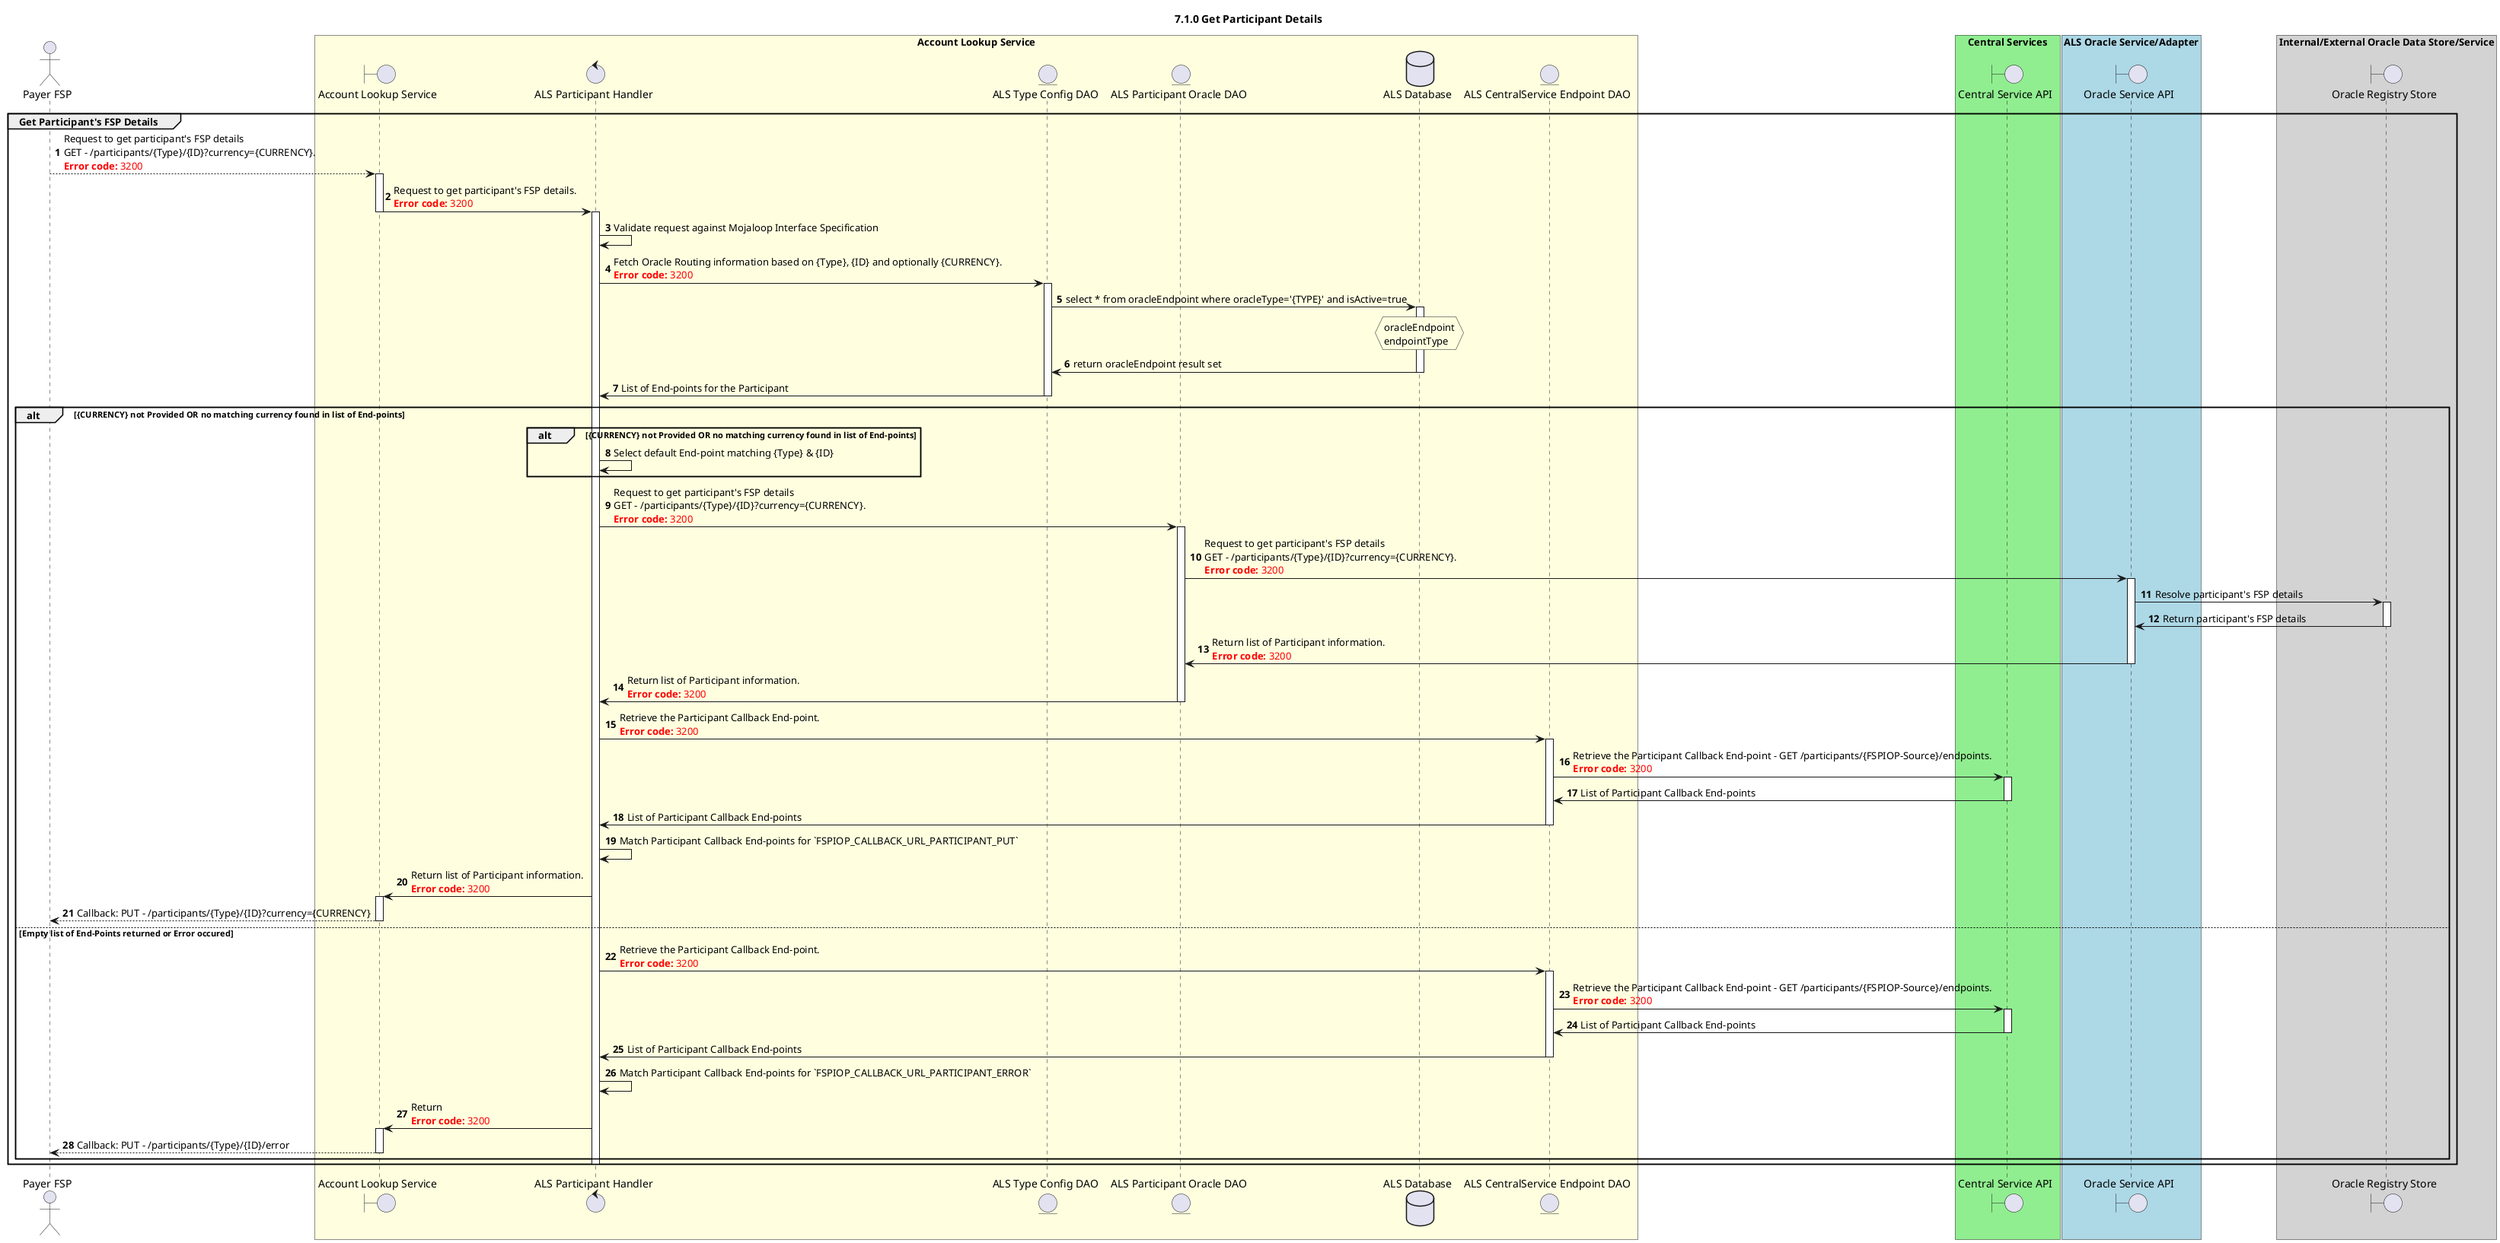 /'*****
 License
 --------------
 Copyright © 2017 Bill & Melinda Gates Foundation
 The Mojaloop files are made available by the Bill & Melinda Gates Foundation under the Apache License, Version 2.0 (the "License") and you may not use these files except in compliance with the License. You may obtain a copy of the License at
 http://www.apache.org/licenses/LICENSE-2.0
 Unless required by applicable law or agreed to in writing, the Mojaloop files are distributed on an "AS IS" BASIS, WITHOUT WARRANTIES OR CONDITIONS OF ANY KIND, either express or implied. See the License for the specific language governing permissions and limitations under the License.
 Contributors
 --------------
 This is the official list of the Mojaloop project contributors for this file.
 Names of the original copyright holders (individuals or organizations)
 should be listed with a '*' in the first column. People who have
 contributed from an organization can be listed under the organization
 that actually holds the copyright for their contributions (see the
 Gates Foundation organization for an example). Those individuals should have
 their names indented and be marked with a '-'. Email address can be added
 optionally within square brackets <email>.
 * Gates Foundation
 - Name Surname <name.surname@gatesfoundation.com>

 * Rajiv Mothilal <rajiv.mothilal@modusbox.com>
 --------------
 ******'/


@startuml
' declate title
title 7.1.0 Get Participant Details

autonumber
' Actor Keys:
' boundary - APIs/Interfaces, etc
' entity - Database Access Objects
' database - Database Persistance Store

' declare actors
actor "Payer FSP" as PAYER_FSP
boundary "Account Lookup Service" as ALS_API
control "ALS Participant Handler" as ALS_PARTICIPANT_HANDLER
entity "ALS Type Config DAO" as ALS_TYPE_ENDPOINT_CONFIG_DAO
entity "ALS CentralService Endpoint DAO" as ALS_CENTRALSERVICE_ENDPOINT_CONFIG_DAO
entity "ALS Participant Oracle DAO" as ALS_PARTICIPANT_ORACLE_DAO
entity "ALS Participant End-Point Oracle DAO" as ALS_PARTICIPANT_ORACLE_DAO
database "ALS Database" as ALS_DB
boundary "Oracle Service API" as ORACLE_API
boundary "Oracle Registry Store" as ORACLE_STORE
boundary "Central Service API" as CENTRALSERVICE_API

box "Account Lookup Service" #LightYellow
participant ALS_API
participant ALS_PARTICIPANT_HANDLER
participant ALS_TYPE_ENDPOINT_CONFIG_DAO
participant ALS_PARTICIPANT_ORACLE_DAO
participant ALS_DB
participant ALS_CENTRALSERVICE_ENDPOINT_CONFIG_DAO
end box

box "Central Services" #LightGreen
participant CENTRALSERVICE_API
end box

box "ALS Oracle Service/Adapter" #LightBlue
participant ORACLE_API
end box

box "Internal/External Oracle Data Store/Service" #LightGrey
participant ORACLE_STORE
end box

' START OF FLOW

group Get Participant's FSP Details
    PAYER_FSP --> ALS_API: Request to get participant's FSP details \nGET - /participants/{Type}/{ID}?currency={CURRENCY}. \n<color #FF0000><b>Error code:</b> 3200</color>
    activate ALS_API
    ALS_API -> ALS_PARTICIPANT_HANDLER: Request to get participant's FSP details. \n<color #FF0000><b>Error code:</b> 3200</color>
    deactivate ALS_API
    activate ALS_PARTICIPANT_HANDLER

    ALS_PARTICIPANT_HANDLER -> ALS_PARTICIPANT_HANDLER: Validate request against Mojaloop Interface Specification

    ALS_PARTICIPANT_HANDLER -> ALS_TYPE_ENDPOINT_CONFIG_DAO: Fetch Oracle Routing information based on {Type}, {ID} and optionally {CURRENCY}. \n<color #FF0000><b>Error code:</b> 3200</color>
    activate ALS_TYPE_ENDPOINT_CONFIG_DAO


    ALS_TYPE_ENDPOINT_CONFIG_DAO -> ALS_DB: select * from oracleEndpoint where oracleType='{TYPE}' and isActive=true
    activate ALS_DB
        hnote over ALS_DB #lightyellow
                oracleEndpoint
                endpointType
        end note
    ALS_DB -> ALS_TYPE_ENDPOINT_CONFIG_DAO: return oracleEndpoint result set
    deactivate ALS_DB

    ALS_TYPE_ENDPOINT_CONFIG_DAO -> ALS_PARTICIPANT_HANDLER: List of End-points for the Participant
    deactivate ALS_TYPE_ENDPOINT_CONFIG_DAO

    alt {CURRENCY} not Provided OR no matching currency found in list of End-points
        alt {CURRENCY} not Provided OR no matching currency found in list of End-points
            ALS_PARTICIPANT_HANDLER -> ALS_PARTICIPANT_HANDLER: Select default End-point matching {Type} & {ID}
        end alt

        ALS_PARTICIPANT_HANDLER -> ALS_PARTICIPANT_ORACLE_DAO: Request to get participant's FSP details \nGET - /participants/{Type}/{ID}?currency={CURRENCY}. \n<color #FF0000><b>Error code:</b> 3200</color>
        activate ALS_PARTICIPANT_ORACLE_DAO
        ALS_PARTICIPANT_ORACLE_DAO -> ORACLE_API: Request to get participant's FSP details \nGET - /participants/{Type}/{ID}?currency={CURRENCY}. \n<color #FF0000><b>Error code:</b> 3200</color>
        activate ORACLE_API

        ORACLE_API -> ORACLE_STORE: Resolve participant's FSP details
        activate ORACLE_STORE
        ORACLE_STORE -> ORACLE_API: Return participant's FSP details
        deactivate ORACLE_STORE

        ORACLE_API -> ALS_PARTICIPANT_ORACLE_DAO: Return list of Participant information. \n<color #FF0000><b>Error code:</b> 3200</color>
        deactivate ORACLE_API

        ALS_PARTICIPANT_ORACLE_DAO -> ALS_PARTICIPANT_HANDLER: Return list of Participant information. \n<color #FF0000><b>Error code:</b> 3200</color>
        deactivate ALS_PARTICIPANT_ORACLE_DAO

        ALS_PARTICIPANT_HANDLER -> ALS_CENTRALSERVICE_ENDPOINT_CONFIG_DAO: Retrieve the Participant Callback End-point. \n<color #FF0000><b>Error code:</b> 3200</color>
        activate ALS_CENTRALSERVICE_ENDPOINT_CONFIG_DAO
        ALS_CENTRALSERVICE_ENDPOINT_CONFIG_DAO -> CENTRALSERVICE_API: Retrieve the Participant Callback End-point - GET /participants/{FSPIOP-Source}/endpoints. \n<color #FF0000><b>Error code:</b> 3200</color>
        activate CENTRALSERVICE_API
        CENTRALSERVICE_API -> ALS_CENTRALSERVICE_ENDPOINT_CONFIG_DAO: List of Participant Callback End-points
        deactivate CENTRALSERVICE_API
        ALS_CENTRALSERVICE_ENDPOINT_CONFIG_DAO -> ALS_PARTICIPANT_HANDLER: List of Participant Callback End-points
        deactivate ALS_CENTRALSERVICE_ENDPOINT_CONFIG_DAO

        ALS_PARTICIPANT_HANDLER -> ALS_PARTICIPANT_HANDLER: Match Participant Callback End-points for `FSPIOP_CALLBACK_URL_PARTICIPANT_PUT`

        ALS_PARTICIPANT_HANDLER -> ALS_API: Return list of Participant information. \n<color #FF0000><b>Error code:</b> 3200</color>

        activate ALS_API
        ALS_API --> PAYER_FSP: Callback: PUT - /participants/{Type}/{ID}?currency={CURRENCY}
        deactivate ALS_API

    else Empty list of End-Points returned or Error occured

            ALS_PARTICIPANT_HANDLER -> ALS_CENTRALSERVICE_ENDPOINT_CONFIG_DAO: Retrieve the Participant Callback End-point. \n<color #FF0000><b>Error code:</b> 3200</color>
            activate ALS_CENTRALSERVICE_ENDPOINT_CONFIG_DAO
            ALS_CENTRALSERVICE_ENDPOINT_CONFIG_DAO -> CENTRALSERVICE_API: Retrieve the Participant Callback End-point - GET /participants/{FSPIOP-Source}/endpoints. \n<color #FF0000><b>Error code:</b> 3200</color>
            activate CENTRALSERVICE_API
            CENTRALSERVICE_API -> ALS_CENTRALSERVICE_ENDPOINT_CONFIG_DAO: List of Participant Callback End-points
            deactivate CENTRALSERVICE_API
            ALS_CENTRALSERVICE_ENDPOINT_CONFIG_DAO -> ALS_PARTICIPANT_HANDLER: List of Participant Callback End-points
            deactivate ALS_CENTRALSERVICE_ENDPOINT_CONFIG_DAO

            ALS_PARTICIPANT_HANDLER -> ALS_PARTICIPANT_HANDLER: Match Participant Callback End-points for `FSPIOP_CALLBACK_URL_PARTICIPANT_ERROR`

        ALS_PARTICIPANT_HANDLER -> ALS_API: Return \n<color #FF0000><b>Error code:</b> 3200</color>
        activate ALS_API
        ALS_API --> PAYER_FSP: Callback: PUT - /participants/{Type}/{ID}/error
        deactivate ALS_API
    end alt

    deactivate ALS_PARTICIPANT_HANDLER
end
@enduml
